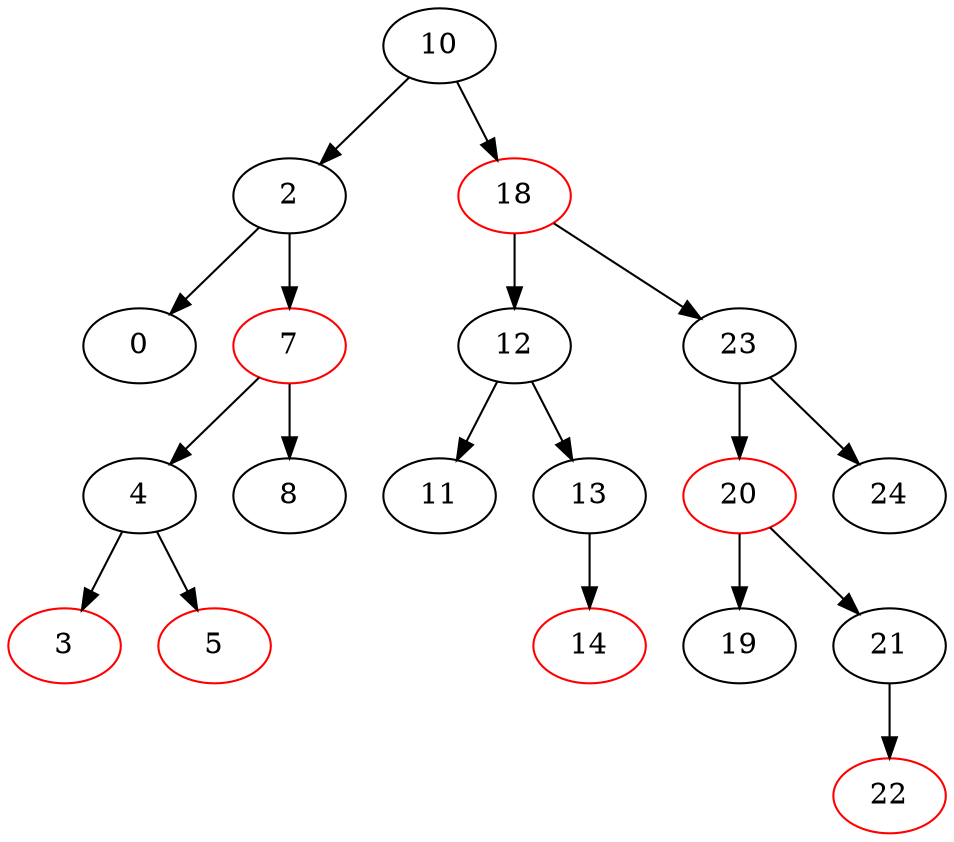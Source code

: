 digraph G { 
	10 [color=black];
	10 -> 2;
	2 [color=black];
	10 -> 18;
	18 [color=red];
	2 [color=black];
	2 -> 0;
	0 [color=black];
	2 -> 7;
	7 [color=red];
	18 [color=red];
	18 -> 12;
	12 [color=black];
	18 -> 23;
	23 [color=black];
	0 [color=black];
	7 [color=red];
	7 -> 4;
	4 [color=black];
	7 -> 8;
	8 [color=black];
	12 [color=black];
	12 -> 11;
	11 [color=black];
	12 -> 13;
	13 [color=black];
	23 [color=black];
	23 -> 20;
	20 [color=red];
	23 -> 24;
	24 [color=black];
	4 [color=black];
	4 -> 3;
	3 [color=red];
	4 -> 5;
	5 [color=red];
	8 [color=black];
	11 [color=black];
	13 [color=black];
	13 -> 14;
	14 [color=red];
	20 [color=red];
	20 -> 19;
	19 [color=black];
	20 -> 21;
	21 [color=black];
	24 [color=black];
	3 [color=red];
	5 [color=red];
	14 [color=red];
	19 [color=black];
	21 [color=black];
	21 -> 22;
	22 [color=red];
	22 [color=red];
}
